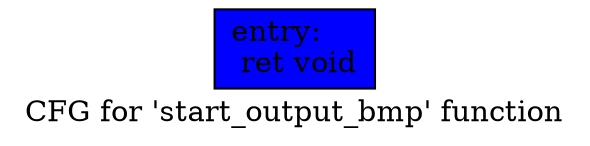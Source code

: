 digraph "CFG for 'start_output_bmp' function" {
	label="CFG for 'start_output_bmp' function";

	Node0x4f8ce00 [shape=record, style = filled, fillcolor = blue, label="{entry:\l  ret void\l}"];
}

